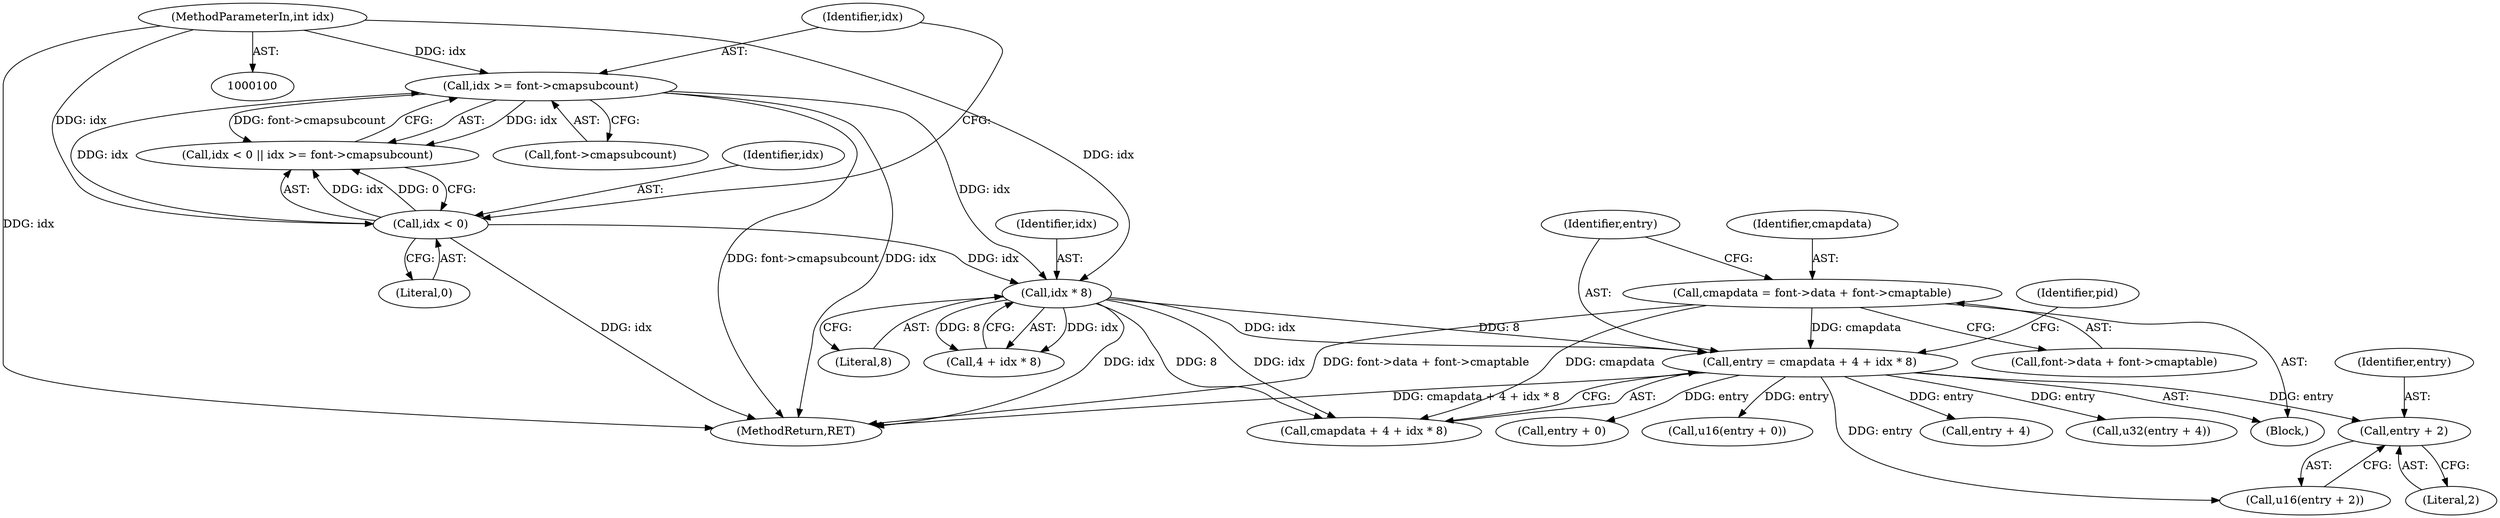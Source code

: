 digraph "0_ghostscript_3ee55637480d5e319a5de0481b01c3346855cbc9@pointer" {
"1000147" [label="(Call,entry + 2)"];
"1000129" [label="(Call,entry = cmapdata + 4 + idx * 8)"];
"1000120" [label="(Call,cmapdata = font->data + font->cmaptable)"];
"1000135" [label="(Call,idx * 8)"];
"1000113" [label="(Call,idx >= font->cmapsubcount)"];
"1000110" [label="(Call,idx < 0)"];
"1000102" [label="(MethodParameterIn,int idx)"];
"1000139" [label="(Identifier,pid)"];
"1000122" [label="(Call,font->data + font->cmaptable)"];
"1000191" [label="(MethodReturn,RET)"];
"1000137" [label="(Literal,8)"];
"1000130" [label="(Identifier,entry)"];
"1000111" [label="(Identifier,idx)"];
"1000141" [label="(Call,entry + 0)"];
"1000109" [label="(Call,idx < 0 || idx >= font->cmapsubcount)"];
"1000140" [label="(Call,u16(entry + 0))"];
"1000110" [label="(Call,idx < 0)"];
"1000113" [label="(Call,idx >= font->cmapsubcount)"];
"1000120" [label="(Call,cmapdata = font->data + font->cmaptable)"];
"1000136" [label="(Identifier,idx)"];
"1000148" [label="(Identifier,entry)"];
"1000135" [label="(Call,idx * 8)"];
"1000147" [label="(Call,entry + 2)"];
"1000146" [label="(Call,u16(entry + 2))"];
"1000129" [label="(Call,entry = cmapdata + 4 + idx * 8)"];
"1000133" [label="(Call,4 + idx * 8)"];
"1000131" [label="(Call,cmapdata + 4 + idx * 8)"];
"1000159" [label="(Call,entry + 4)"];
"1000112" [label="(Literal,0)"];
"1000103" [label="(Block,)"];
"1000102" [label="(MethodParameterIn,int idx)"];
"1000149" [label="(Literal,2)"];
"1000115" [label="(Call,font->cmapsubcount)"];
"1000114" [label="(Identifier,idx)"];
"1000158" [label="(Call,u32(entry + 4))"];
"1000121" [label="(Identifier,cmapdata)"];
"1000147" -> "1000146"  [label="AST: "];
"1000147" -> "1000149"  [label="CFG: "];
"1000148" -> "1000147"  [label="AST: "];
"1000149" -> "1000147"  [label="AST: "];
"1000146" -> "1000147"  [label="CFG: "];
"1000129" -> "1000147"  [label="DDG: entry"];
"1000129" -> "1000103"  [label="AST: "];
"1000129" -> "1000131"  [label="CFG: "];
"1000130" -> "1000129"  [label="AST: "];
"1000131" -> "1000129"  [label="AST: "];
"1000139" -> "1000129"  [label="CFG: "];
"1000129" -> "1000191"  [label="DDG: cmapdata + 4 + idx * 8"];
"1000120" -> "1000129"  [label="DDG: cmapdata"];
"1000135" -> "1000129"  [label="DDG: idx"];
"1000135" -> "1000129"  [label="DDG: 8"];
"1000129" -> "1000140"  [label="DDG: entry"];
"1000129" -> "1000141"  [label="DDG: entry"];
"1000129" -> "1000146"  [label="DDG: entry"];
"1000129" -> "1000158"  [label="DDG: entry"];
"1000129" -> "1000159"  [label="DDG: entry"];
"1000120" -> "1000103"  [label="AST: "];
"1000120" -> "1000122"  [label="CFG: "];
"1000121" -> "1000120"  [label="AST: "];
"1000122" -> "1000120"  [label="AST: "];
"1000130" -> "1000120"  [label="CFG: "];
"1000120" -> "1000191"  [label="DDG: font->data + font->cmaptable"];
"1000120" -> "1000131"  [label="DDG: cmapdata"];
"1000135" -> "1000133"  [label="AST: "];
"1000135" -> "1000137"  [label="CFG: "];
"1000136" -> "1000135"  [label="AST: "];
"1000137" -> "1000135"  [label="AST: "];
"1000133" -> "1000135"  [label="CFG: "];
"1000135" -> "1000191"  [label="DDG: idx"];
"1000135" -> "1000131"  [label="DDG: idx"];
"1000135" -> "1000131"  [label="DDG: 8"];
"1000135" -> "1000133"  [label="DDG: idx"];
"1000135" -> "1000133"  [label="DDG: 8"];
"1000113" -> "1000135"  [label="DDG: idx"];
"1000110" -> "1000135"  [label="DDG: idx"];
"1000102" -> "1000135"  [label="DDG: idx"];
"1000113" -> "1000109"  [label="AST: "];
"1000113" -> "1000115"  [label="CFG: "];
"1000114" -> "1000113"  [label="AST: "];
"1000115" -> "1000113"  [label="AST: "];
"1000109" -> "1000113"  [label="CFG: "];
"1000113" -> "1000191"  [label="DDG: font->cmapsubcount"];
"1000113" -> "1000191"  [label="DDG: idx"];
"1000113" -> "1000109"  [label="DDG: idx"];
"1000113" -> "1000109"  [label="DDG: font->cmapsubcount"];
"1000110" -> "1000113"  [label="DDG: idx"];
"1000102" -> "1000113"  [label="DDG: idx"];
"1000110" -> "1000109"  [label="AST: "];
"1000110" -> "1000112"  [label="CFG: "];
"1000111" -> "1000110"  [label="AST: "];
"1000112" -> "1000110"  [label="AST: "];
"1000114" -> "1000110"  [label="CFG: "];
"1000109" -> "1000110"  [label="CFG: "];
"1000110" -> "1000191"  [label="DDG: idx"];
"1000110" -> "1000109"  [label="DDG: idx"];
"1000110" -> "1000109"  [label="DDG: 0"];
"1000102" -> "1000110"  [label="DDG: idx"];
"1000102" -> "1000100"  [label="AST: "];
"1000102" -> "1000191"  [label="DDG: idx"];
}
